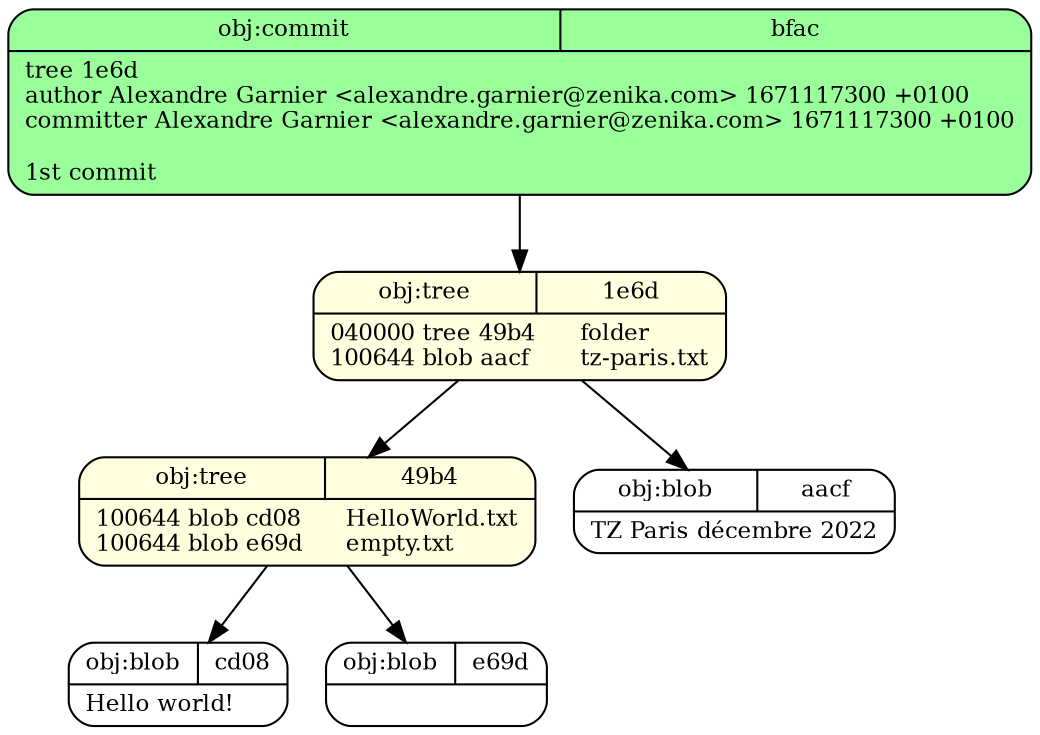 digraph structs {
  node [shape=record,fontsize=11];
  rankdir="TB";
  _bfac [fillcolor="palegreen1", style="filled,rounded", label="{{obj:commit|bfac}|tree\ 1e6d\lauthor\ Alexandre\ Garnier\ \<alexandre\.garnier\@zenika\.com\>\ 1671117300\ \+0100\lcommitter\ Alexandre\ Garnier\ \<alexandre\.garnier\@zenika\.com\>\ 1671117300\ \+0100\l\l1st\ commit\l}"]
  _bfac -> _1e6d
  _1e6d [fillcolor="lightyellow", style="filled,rounded", label="{{obj:tree|1e6d}|040000\ tree\ 49b4\	folder\l100644\ blob\ aacf\	tz-paris\.txt\l}"]
  _1e6d -> _49b4
  _1e6d -> _aacf
  _cd08 [fillcolor="white", style="filled,rounded", label="{{obj:blob|cd08}|Hello\ world\!\l}"]
  _e69d [fillcolor="white", style="filled,rounded", label="{{obj:blob|e69d}|}"]
  _49b4 [fillcolor="lightyellow", style="filled,rounded", label="{{obj:tree|49b4}|100644\ blob\ cd08\	HelloWorld\.txt\l100644\ blob\ e69d\	empty\.txt\l}"]
  _49b4 -> _cd08
  _49b4 -> _e69d
  _aacf [fillcolor="white", style="filled,rounded", label="{{obj:blob|aacf}|TZ\ Paris\ décembre\ 2022\l}"]
}
